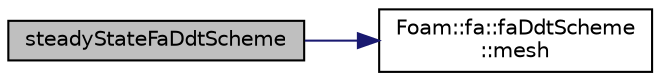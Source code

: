 digraph "steadyStateFaDdtScheme"
{
  bgcolor="transparent";
  edge [fontname="Helvetica",fontsize="10",labelfontname="Helvetica",labelfontsize="10"];
  node [fontname="Helvetica",fontsize="10",shape=record];
  rankdir="LR";
  Node1 [label="steadyStateFaDdtScheme",height=0.2,width=0.4,color="black", fillcolor="grey75", style="filled" fontcolor="black"];
  Node1 -> Node2 [color="midnightblue",fontsize="10",style="solid",fontname="Helvetica"];
  Node2 [label="Foam::fa::faDdtScheme\l::mesh",height=0.2,width=0.4,color="black",URL="$classFoam_1_1fa_1_1faDdtScheme.html#a8cf57ec097e4dd18c954173f32dbc37d",tooltip="Return mesh reference. "];
}
